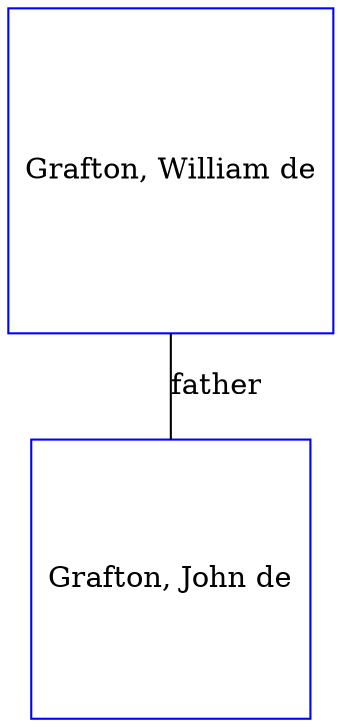 digraph D {
    edge [dir=none];    node [shape=box];    "022604"   [label="Grafton, John de", shape=box, regular=1, color="blue"] ;
"022605"   [label="Grafton, William de", shape=box, regular=1, color="blue"] ;
022605->022604 [label="father",arrowsize=0.0]; 
}